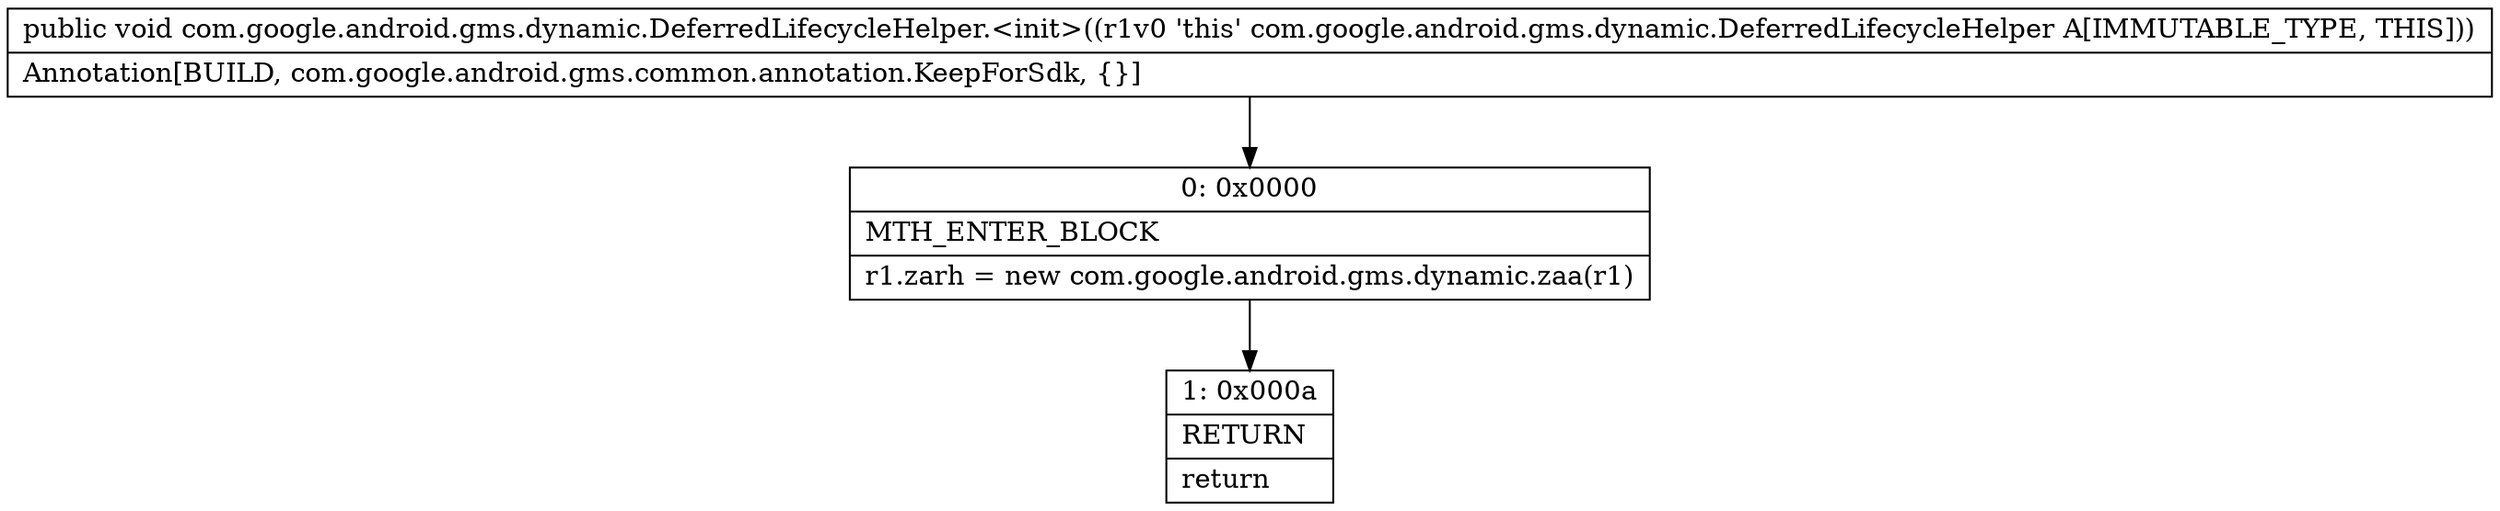 digraph "CFG forcom.google.android.gms.dynamic.DeferredLifecycleHelper.\<init\>()V" {
Node_0 [shape=record,label="{0\:\ 0x0000|MTH_ENTER_BLOCK\l|r1.zarh = new com.google.android.gms.dynamic.zaa(r1)\l}"];
Node_1 [shape=record,label="{1\:\ 0x000a|RETURN\l|return\l}"];
MethodNode[shape=record,label="{public void com.google.android.gms.dynamic.DeferredLifecycleHelper.\<init\>((r1v0 'this' com.google.android.gms.dynamic.DeferredLifecycleHelper A[IMMUTABLE_TYPE, THIS]))  | Annotation[BUILD, com.google.android.gms.common.annotation.KeepForSdk, \{\}]\l}"];
MethodNode -> Node_0;
Node_0 -> Node_1;
}

